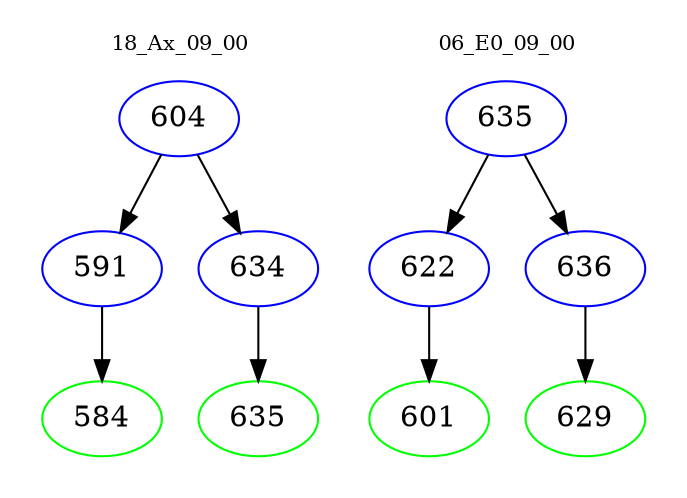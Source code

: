 digraph{
subgraph cluster_0 {
color = white
label = "18_Ax_09_00";
fontsize=10;
T0_604 [label="604", color="blue"]
T0_604 -> T0_591 [color="black"]
T0_591 [label="591", color="blue"]
T0_591 -> T0_584 [color="black"]
T0_584 [label="584", color="green"]
T0_604 -> T0_634 [color="black"]
T0_634 [label="634", color="blue"]
T0_634 -> T0_635 [color="black"]
T0_635 [label="635", color="green"]
}
subgraph cluster_1 {
color = white
label = "06_E0_09_00";
fontsize=10;
T1_635 [label="635", color="blue"]
T1_635 -> T1_622 [color="black"]
T1_622 [label="622", color="blue"]
T1_622 -> T1_601 [color="black"]
T1_601 [label="601", color="green"]
T1_635 -> T1_636 [color="black"]
T1_636 [label="636", color="blue"]
T1_636 -> T1_629 [color="black"]
T1_629 [label="629", color="green"]
}
}

